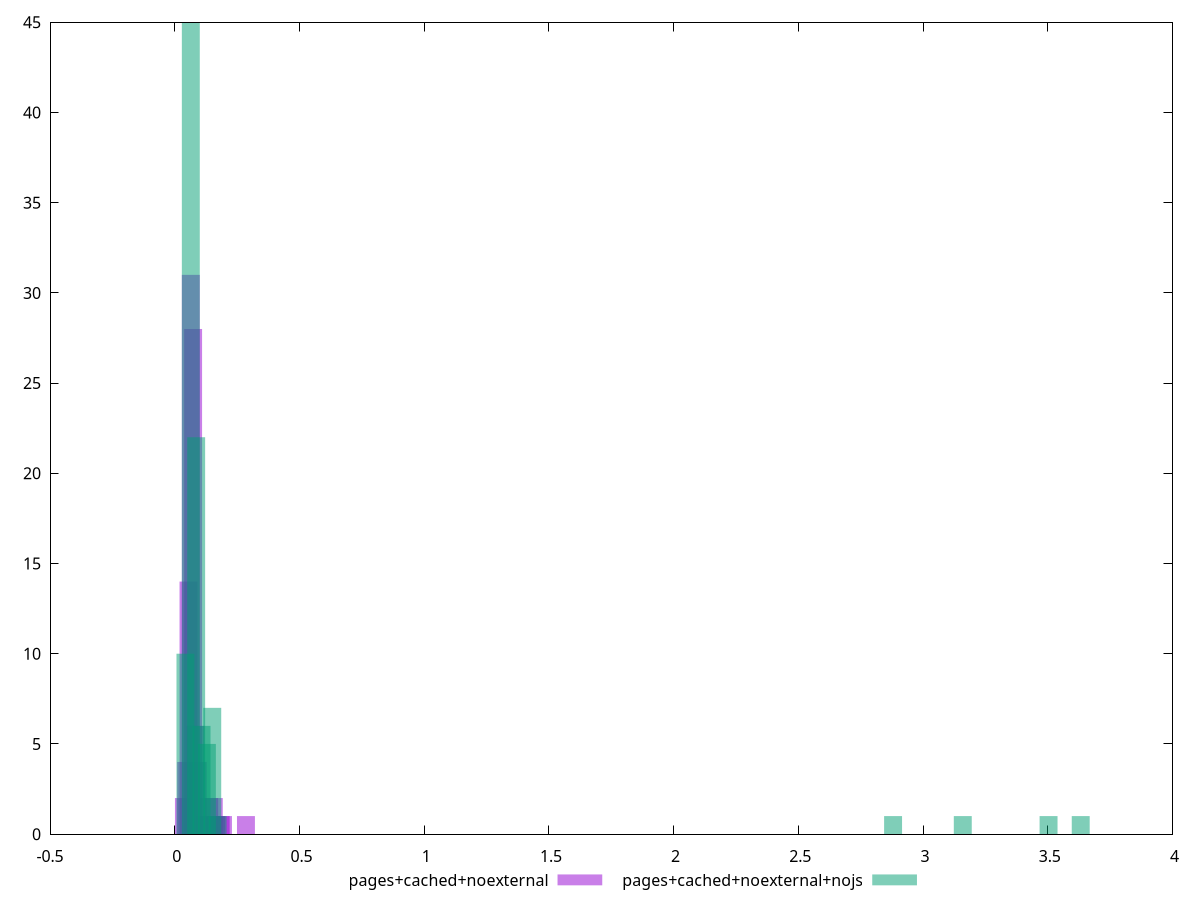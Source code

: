 $_pagesCachedNoexternal <<EOF
0.06447403481155504 31
0.0828951876148565 6
0.15657979882806225 2
0.07368461121320577 28
0.19342210443466515 1
0.036842305606602885 2
0.04605288200825361 4
0.05526345840990433 14
0.09210576401650722 4
0.13815864602476083 2
0.14736922242641154 1
0.1289480696231101 1
0.28552786845117234 1
0.11973749322145938 1
0.18421152803301444 1
0.165790375229713 1
EOF
$_pagesCachedNoexternalNojs <<EOF
0.08596606504210919 22
0.06447454878158189 45
0.12894909756316378 5
0.10745758130263648 6
0.15044061382369106 7
0.04298303252105459 10
3.1592528902975126 1
3.5031171504659495 1
2.8798631789106577 1
3.6320662480291133 1
0.17193213008421837 1
EOF
set key outside below
set terminal pngcairo
set output "report_00006_2020-11-02T20-21-41.718Z/network-rtt/network-rtt_pages+cached+noexternal_pages+cached+noexternal+nojs+hist.png"
set boxwidth 0.0719044788484502
set style fill transparent solid 0.5 noborder
set yrange [0:45]
plot $_pagesCachedNoexternal title "pages+cached+noexternal" with boxes ,$_pagesCachedNoexternalNojs title "pages+cached+noexternal+nojs" with boxes ,